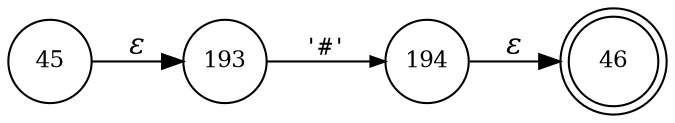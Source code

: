 digraph ATN {
rankdir=LR;
s46[fontsize=11, label="46", shape=doublecircle, fixedsize=true, width=.6];
s193[fontsize=11,label="193", shape=circle, fixedsize=true, width=.55, peripheries=1];
s194[fontsize=11,label="194", shape=circle, fixedsize=true, width=.55, peripheries=1];
s45[fontsize=11,label="45", shape=circle, fixedsize=true, width=.55, peripheries=1];
s45 -> s193 [fontname="Times-Italic", label="&epsilon;"];
s193 -> s194 [fontsize=11, fontname="Courier", arrowsize=.7, label = "'#'", arrowhead = normal];
s194 -> s46 [fontname="Times-Italic", label="&epsilon;"];
}